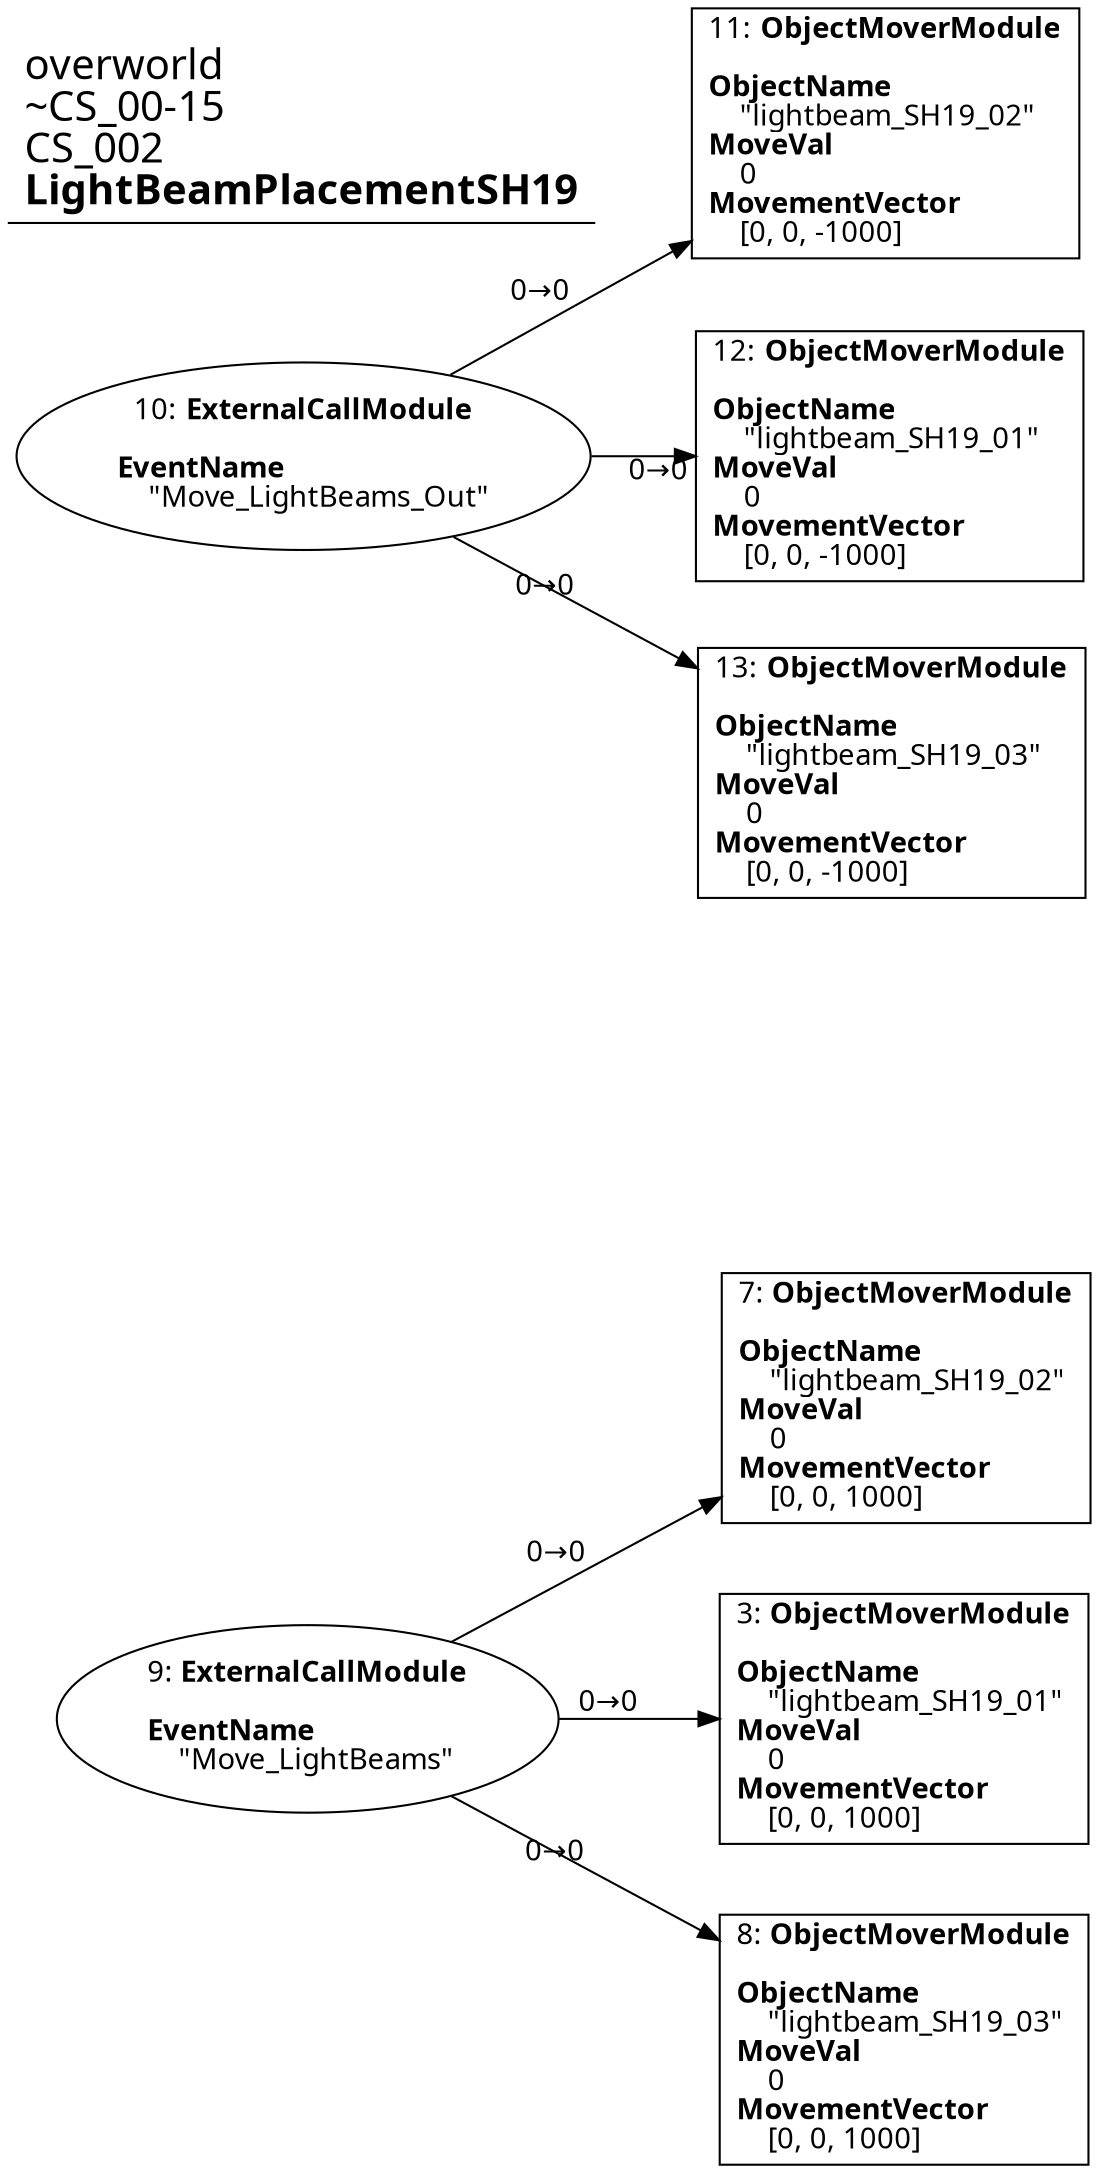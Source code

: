 digraph {
    layout = fdp;
    overlap = prism;
    sep = "+16";
    splines = spline;

    node [ shape = box ];

    graph [ fontname = "Segoe UI" ];
    node [ fontname = "Segoe UI" ];
    edge [ fontname = "Segoe UI" ];

    3 [ label = <3: <b>ObjectMoverModule</b><br/><br/><b>ObjectName</b><br align="left"/>    &quot;lightbeam_SH19_01&quot;<br align="left"/><b>MoveVal</b><br align="left"/>    0<br align="left"/><b>MovementVector</b><br align="left"/>    [0, 0, 1000]<br align="left"/>> ];
    3 [ pos = "0.39100003,-0.22700001!" ];

    7 [ label = <7: <b>ObjectMoverModule</b><br/><br/><b>ObjectName</b><br align="left"/>    &quot;lightbeam_SH19_02&quot;<br align="left"/><b>MoveVal</b><br align="left"/>    0<br align="left"/><b>MovementVector</b><br align="left"/>    [0, 0, 1000]<br align="left"/>> ];
    7 [ pos = "0.39200002,-0.071!" ];

    8 [ label = <8: <b>ObjectMoverModule</b><br/><br/><b>ObjectName</b><br align="left"/>    &quot;lightbeam_SH19_03&quot;<br align="left"/><b>MoveVal</b><br align="left"/>    0<br align="left"/><b>MovementVector</b><br align="left"/>    [0, 0, 1000]<br align="left"/>> ];
    8 [ pos = "0.39100003,-0.38300002!" ];

    9 [ label = <9: <b>ExternalCallModule</b><br/><br/><b>EventName</b><br align="left"/>    &quot;Move_LightBeams&quot;<br align="left"/>> ];
    9 [ shape = oval ]
    9 [ pos = "0.101,-0.22700001!" ];
    9 -> 7 [ label = "0→0" ];
    9 -> 3 [ label = "0→0" ];
    9 -> 8 [ label = "0→0" ];

    10 [ label = <10: <b>ExternalCallModule</b><br/><br/><b>EventName</b><br align="left"/>    &quot;Move_LightBeams_Out&quot;<br align="left"/>> ];
    10 [ shape = oval ]
    10 [ pos = "0.09900001,0.38700002!" ];
    10 -> 11 [ label = "0→0" ];
    10 -> 12 [ label = "0→0" ];
    10 -> 13 [ label = "0→0" ];

    11 [ label = <11: <b>ObjectMoverModule</b><br/><br/><b>ObjectName</b><br align="left"/>    &quot;lightbeam_SH19_02&quot;<br align="left"/><b>MoveVal</b><br align="left"/>    0<br align="left"/><b>MovementVector</b><br align="left"/>    [0, 0, -1000]<br align="left"/>> ];
    11 [ pos = "0.38200003,0.544!" ];

    12 [ label = <12: <b>ObjectMoverModule</b><br/><br/><b>ObjectName</b><br align="left"/>    &quot;lightbeam_SH19_01&quot;<br align="left"/><b>MoveVal</b><br align="left"/>    0<br align="left"/><b>MovementVector</b><br align="left"/>    [0, 0, -1000]<br align="left"/>> ];
    12 [ pos = "0.384,0.38700002!" ];

    13 [ label = <13: <b>ObjectMoverModule</b><br/><br/><b>ObjectName</b><br align="left"/>    &quot;lightbeam_SH19_03&quot;<br align="left"/><b>MoveVal</b><br align="left"/>    0<br align="left"/><b>MovementVector</b><br align="left"/>    [0, 0, -1000]<br align="left"/>> ];
    13 [ pos = "0.38500002,0.23300001!" ];

    title [ pos = "0.098000005,0.545!" ];
    title [ shape = underline ];
    title [ label = <<font point-size="20">overworld<br align="left"/>~CS_00-15<br align="left"/>CS_002<br align="left"/><b>LightBeamPlacementSH19</b><br align="left"/></font>> ];
}
